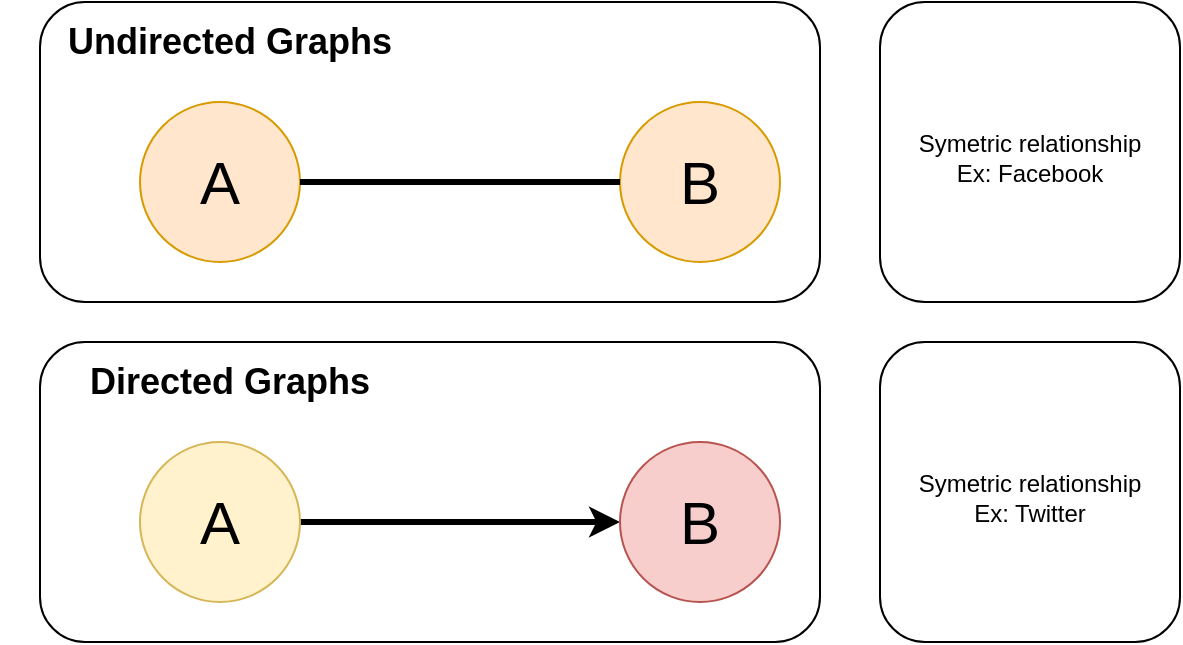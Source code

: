 <mxfile version="12.6.5" type="device"><diagram id="2PLbDVyQ_0y4ipuqw_wi" name="Page-1"><mxGraphModel dx="1106" dy="775" grid="1" gridSize="10" guides="1" tooltips="1" connect="1" arrows="1" fold="1" page="1" pageScale="1" pageWidth="850" pageHeight="1100" math="0" shadow="0"><root><mxCell id="0"/><mxCell id="1" parent="0"/><mxCell id="l-0XpmYiXvF-DZkalwhT-12" value="" style="rounded=1;whiteSpace=wrap;html=1;" parent="1" vertex="1"><mxGeometry x="70" y="280" width="390" height="150" as="geometry"/></mxCell><mxCell id="l-0XpmYiXvF-DZkalwhT-8" value="" style="rounded=1;whiteSpace=wrap;html=1;" parent="1" vertex="1"><mxGeometry x="70" y="110" width="390" height="150" as="geometry"/></mxCell><mxCell id="l-0XpmYiXvF-DZkalwhT-1" value="&lt;font style=&quot;font-size: 30px&quot;&gt;A&lt;/font&gt;" style="ellipse;whiteSpace=wrap;html=1;aspect=fixed;fillColor=#ffe6cc;strokeColor=#d79b00;" parent="1" vertex="1"><mxGeometry x="120" y="160" width="80" height="80" as="geometry"/></mxCell><mxCell id="l-0XpmYiXvF-DZkalwhT-2" value="&lt;span style=&quot;white-space: normal ; font-size: 30px&quot;&gt;B&lt;/span&gt;" style="ellipse;whiteSpace=wrap;html=1;aspect=fixed;fillColor=#ffe6cc;strokeColor=#d79b00;" parent="1" vertex="1"><mxGeometry x="360" y="160" width="80" height="80" as="geometry"/></mxCell><mxCell id="l-0XpmYiXvF-DZkalwhT-3" value="" style="endArrow=none;html=1;entryX=0;entryY=0.5;entryDx=0;entryDy=0;exitX=1;exitY=0.5;exitDx=0;exitDy=0;strokeWidth=3;" parent="1" source="l-0XpmYiXvF-DZkalwhT-1" target="l-0XpmYiXvF-DZkalwhT-2" edge="1"><mxGeometry width="50" height="50" relative="1" as="geometry"><mxPoint x="270" y="270" as="sourcePoint"/><mxPoint x="320" y="220" as="targetPoint"/></mxGeometry></mxCell><mxCell id="l-0XpmYiXvF-DZkalwhT-7" value="" style="endArrow=classic;html=1;strokeWidth=3;entryX=0;entryY=0.5;entryDx=0;entryDy=0;exitX=1;exitY=0.5;exitDx=0;exitDy=0;" parent="1" source="l-0XpmYiXvF-DZkalwhT-13" target="l-0XpmYiXvF-DZkalwhT-14" edge="1"><mxGeometry width="50" height="50" relative="1" as="geometry"><mxPoint x="200" y="480" as="sourcePoint"/><mxPoint x="360" y="480" as="targetPoint"/></mxGeometry></mxCell><mxCell id="l-0XpmYiXvF-DZkalwhT-9" value="" style="rounded=1;whiteSpace=wrap;html=1;" parent="1" vertex="1"><mxGeometry x="490" y="110" width="150" height="150" as="geometry"/></mxCell><mxCell id="l-0XpmYiXvF-DZkalwhT-10" value="&lt;font style=&quot;font-size: 18px&quot;&gt;&lt;b&gt;Undirected Graphs&lt;/b&gt;&lt;/font&gt;" style="text;html=1;strokeColor=none;fillColor=none;align=center;verticalAlign=middle;whiteSpace=wrap;rounded=0;" parent="1" vertex="1"><mxGeometry x="50" y="120" width="230" height="20" as="geometry"/></mxCell><mxCell id="l-0XpmYiXvF-DZkalwhT-11" value="Symetric relationship&lt;br&gt;Ex: Facebook" style="text;html=1;strokeColor=none;fillColor=none;align=center;verticalAlign=middle;whiteSpace=wrap;rounded=0;" parent="1" vertex="1"><mxGeometry x="495" y="160" width="140" height="55" as="geometry"/></mxCell><mxCell id="l-0XpmYiXvF-DZkalwhT-13" value="&lt;span style=&quot;white-space: normal ; font-size: 30px&quot;&gt;A&lt;/span&gt;" style="ellipse;whiteSpace=wrap;html=1;aspect=fixed;fillColor=#fff2cc;strokeColor=#d6b656;" parent="1" vertex="1"><mxGeometry x="120" y="330" width="80" height="80" as="geometry"/></mxCell><mxCell id="l-0XpmYiXvF-DZkalwhT-14" value="&lt;span style=&quot;white-space: normal ; font-size: 30px&quot;&gt;B&lt;/span&gt;" style="ellipse;whiteSpace=wrap;html=1;aspect=fixed;fillColor=#f8cecc;strokeColor=#b85450;" parent="1" vertex="1"><mxGeometry x="360" y="330" width="80" height="80" as="geometry"/></mxCell><mxCell id="l-0XpmYiXvF-DZkalwhT-16" value="" style="rounded=1;whiteSpace=wrap;html=1;" parent="1" vertex="1"><mxGeometry x="490" y="280" width="150" height="150" as="geometry"/></mxCell><mxCell id="l-0XpmYiXvF-DZkalwhT-17" value="&lt;font style=&quot;font-size: 18px&quot;&gt;&lt;b&gt;Directed Graphs&lt;/b&gt;&lt;/font&gt;" style="text;html=1;strokeColor=none;fillColor=none;align=center;verticalAlign=middle;whiteSpace=wrap;rounded=0;" parent="1" vertex="1"><mxGeometry x="50" y="290" width="230" height="20" as="geometry"/></mxCell><mxCell id="l-0XpmYiXvF-DZkalwhT-18" value="Symetric relationship&lt;br&gt;Ex: Twitter" style="text;html=1;strokeColor=none;fillColor=none;align=center;verticalAlign=middle;whiteSpace=wrap;rounded=0;" parent="1" vertex="1"><mxGeometry x="495" y="330" width="140" height="55" as="geometry"/></mxCell></root></mxGraphModel></diagram></mxfile>